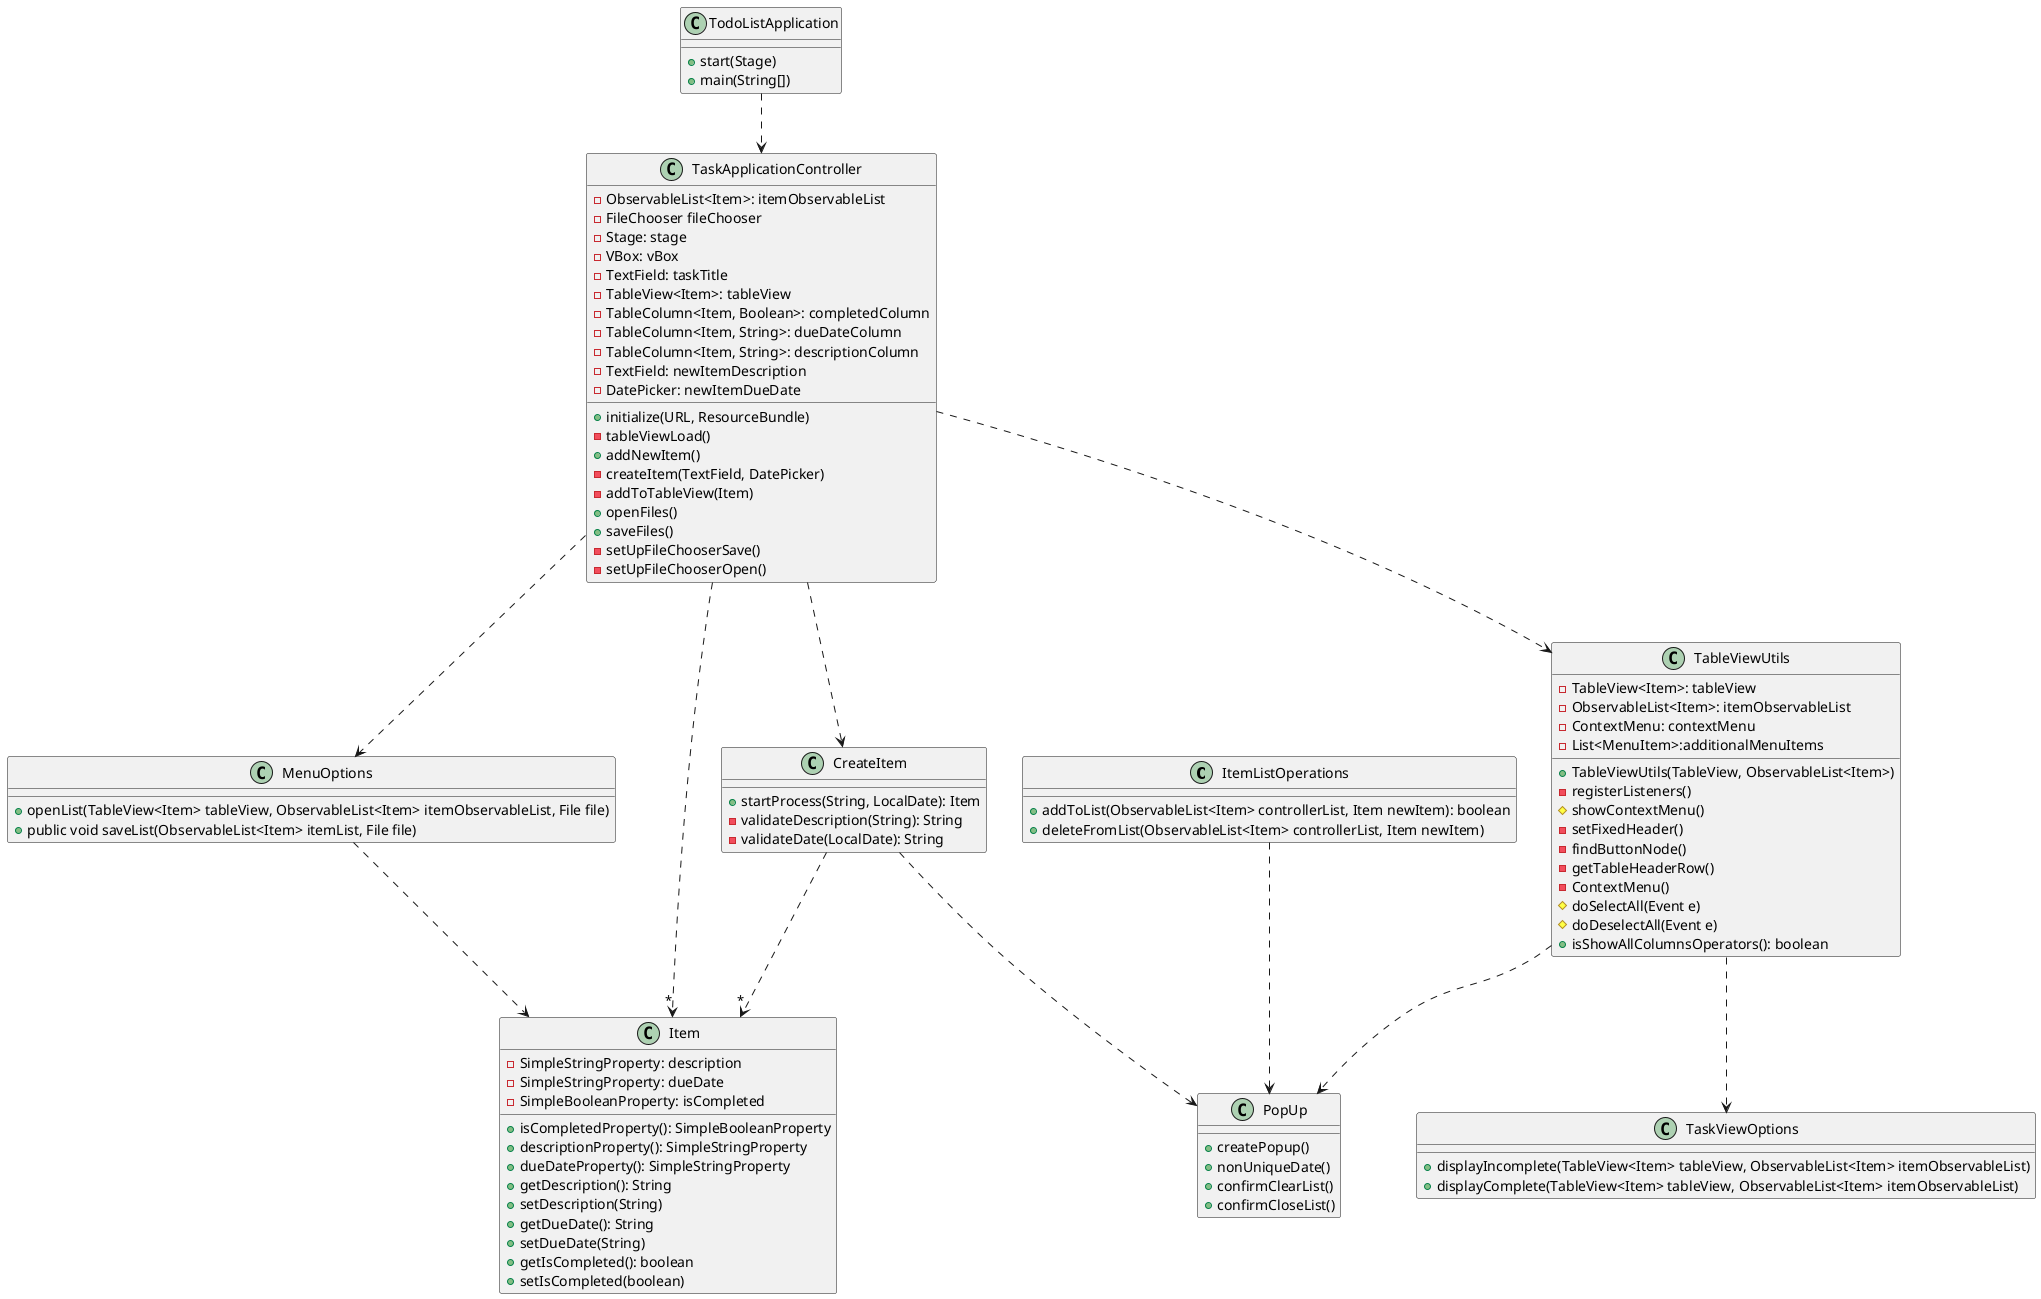@startuml

Class ItemListOperations{
+addToList(ObservableList<Item> controllerList, Item newItem): boolean
+deleteFromList(ObservableList<Item> controllerList, Item newItem)
}

Class TaskViewOptions{
+displayIncomplete(TableView<Item> tableView, ObservableList<Item> itemObservableList)
+displayComplete(TableView<Item> tableView, ObservableList<Item> itemObservableList)
}

Class Item{
-SimpleStringProperty: description
-SimpleStringProperty: dueDate
-SimpleBooleanProperty: isCompleted
+isCompletedProperty(): SimpleBooleanProperty
+descriptionProperty(): SimpleStringProperty
+dueDateProperty(): SimpleStringProperty
+getDescription(): String
+setDescription(String)
+getDueDate(): String
+setDueDate(String)
+getIsCompleted(): boolean
+setIsCompleted(boolean)
}

Class CreateItem{
+startProcess(String, LocalDate): Item
-validateDescription(String): String
-validateDate(LocalDate): String
}

Class MenuOptions{
+openList(TableView<Item> tableView, ObservableList<Item> itemObservableList, File file)
+public void saveList(ObservableList<Item> itemList, File file)
}

Class PopUp{
+createPopup()
+nonUniqueDate()
+confirmClearList()
+confirmCloseList()
}

Class TableViewUtils{
-TableView<Item>: tableView
-ObservableList<Item>: itemObservableList
-ContextMenu: contextMenu
-List<MenuItem>:additionalMenuItems
+TableViewUtils(TableView, ObservableList<Item>)
-registerListeners()
#showContextMenu()
-setFixedHeader()
-findButtonNode()
-getTableHeaderRow()
-ContextMenu()
#doSelectAll(Event e)
#doDeselectAll(Event e)
+isShowAllColumnsOperators(): boolean
}

Class TaskApplicationController{
-ObservableList<Item>: itemObservableList
-FileChooser fileChooser
-Stage: stage
-VBox: vBox
-TextField: taskTitle
-TableView<Item>: tableView
-TableColumn<Item, Boolean>: completedColumn
-TableColumn<Item, String>: dueDateColumn
-TableColumn<Item, String>: descriptionColumn
-TextField: newItemDescription
-DatePicker: newItemDueDate
+initialize(URL, ResourceBundle)
-tableViewLoad()
+addNewItem()
-createItem(TextField, DatePicker)
-addToTableView(Item)
+openFiles()
+saveFiles()
-setUpFileChooserSave()
-setUpFileChooserOpen()
}

Class TodoListApplication{
+start(Stage)
+main(String[])
}
TodoListApplication ..> TaskApplicationController
TaskApplicationController ..>"*"Item
TaskApplicationController ..>CreateItem
TaskApplicationController ..> MenuOptions
TaskApplicationController ..> TableViewUtils

CreateItem ..> "*"Item
CreateItem ..> PopUp

TableViewUtils ..> TaskViewOptions
TableViewUtils ..> PopUp

MenuOptions ..> Item

ItemListOperations ..> PopUp
@enduml